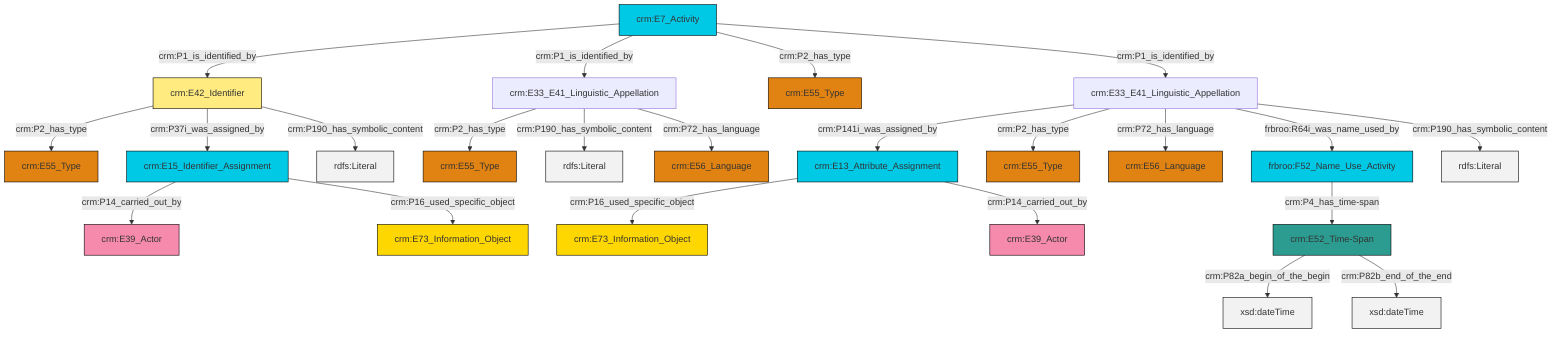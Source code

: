 graph TD
classDef Literal fill:#f2f2f2,stroke:#000000;
classDef CRM_Entity fill:#FFFFFF,stroke:#000000;
classDef Temporal_Entity fill:#00C9E6, stroke:#000000;
classDef Type fill:#E18312, stroke:#000000;
classDef Time-Span fill:#2C9C91, stroke:#000000;
classDef Appellation fill:#FFEB7F, stroke:#000000;
classDef Place fill:#008836, stroke:#000000;
classDef Persistent_Item fill:#B266B2, stroke:#000000;
classDef Conceptual_Object fill:#FFD700, stroke:#000000;
classDef Physical_Thing fill:#D2B48C, stroke:#000000;
classDef Actor fill:#f58aad, stroke:#000000;
classDef PC_Classes fill:#4ce600, stroke:#000000;
classDef Multi fill:#cccccc,stroke:#000000;

8["crm:E7_Activity"]:::Temporal_Entity -->|crm:P1_is_identified_by| 9["crm:E42_Identifier"]:::Appellation
10["crm:E33_E41_Linguistic_Appellation"]:::Default -->|crm:P141i_was_assigned_by| 11["crm:E13_Attribute_Assignment"]:::Temporal_Entity
11["crm:E13_Attribute_Assignment"]:::Temporal_Entity -->|crm:P16_used_specific_object| 12["crm:E73_Information_Object"]:::Conceptual_Object
14["crm:E15_Identifier_Assignment"]:::Temporal_Entity -->|crm:P14_carried_out_by| 15["crm:E39_Actor"]:::Actor
10["crm:E33_E41_Linguistic_Appellation"]:::Default -->|crm:P2_has_type| 6["crm:E55_Type"]:::Type
9["crm:E42_Identifier"]:::Appellation -->|crm:P2_has_type| 2["crm:E55_Type"]:::Type
16["crm:E33_E41_Linguistic_Appellation"]:::Default -->|crm:P2_has_type| 17["crm:E55_Type"]:::Type
10["crm:E33_E41_Linguistic_Appellation"]:::Default -->|crm:P72_has_language| 4["crm:E56_Language"]:::Type
8["crm:E7_Activity"]:::Temporal_Entity -->|crm:P1_is_identified_by| 16["crm:E33_E41_Linguistic_Appellation"]:::Default
8["crm:E7_Activity"]:::Temporal_Entity -->|crm:P2_has_type| 19["crm:E55_Type"]:::Type
14["crm:E15_Identifier_Assignment"]:::Temporal_Entity -->|crm:P16_used_specific_object| 20["crm:E73_Information_Object"]:::Conceptual_Object
21["crm:E52_Time-Span"]:::Time-Span -->|crm:P82a_begin_of_the_begin| 22[xsd:dateTime]:::Literal
9["crm:E42_Identifier"]:::Appellation -->|crm:P37i_was_assigned_by| 14["crm:E15_Identifier_Assignment"]:::Temporal_Entity
10["crm:E33_E41_Linguistic_Appellation"]:::Default -->|frbroo:R64i_was_name_used_by| 26["frbroo:F52_Name_Use_Activity"]:::Temporal_Entity
8["crm:E7_Activity"]:::Temporal_Entity -->|crm:P1_is_identified_by| 10["crm:E33_E41_Linguistic_Appellation"]:::Default
9["crm:E42_Identifier"]:::Appellation -->|crm:P190_has_symbolic_content| 30[rdfs:Literal]:::Literal
16["crm:E33_E41_Linguistic_Appellation"]:::Default -->|crm:P190_has_symbolic_content| 31[rdfs:Literal]:::Literal
16["crm:E33_E41_Linguistic_Appellation"]:::Default -->|crm:P72_has_language| 34["crm:E56_Language"]:::Type
26["frbroo:F52_Name_Use_Activity"]:::Temporal_Entity -->|crm:P4_has_time-span| 21["crm:E52_Time-Span"]:::Time-Span
11["crm:E13_Attribute_Assignment"]:::Temporal_Entity -->|crm:P14_carried_out_by| 0["crm:E39_Actor"]:::Actor
21["crm:E52_Time-Span"]:::Time-Span -->|crm:P82b_end_of_the_end| 40[xsd:dateTime]:::Literal
10["crm:E33_E41_Linguistic_Appellation"]:::Default -->|crm:P190_has_symbolic_content| 41[rdfs:Literal]:::Literal